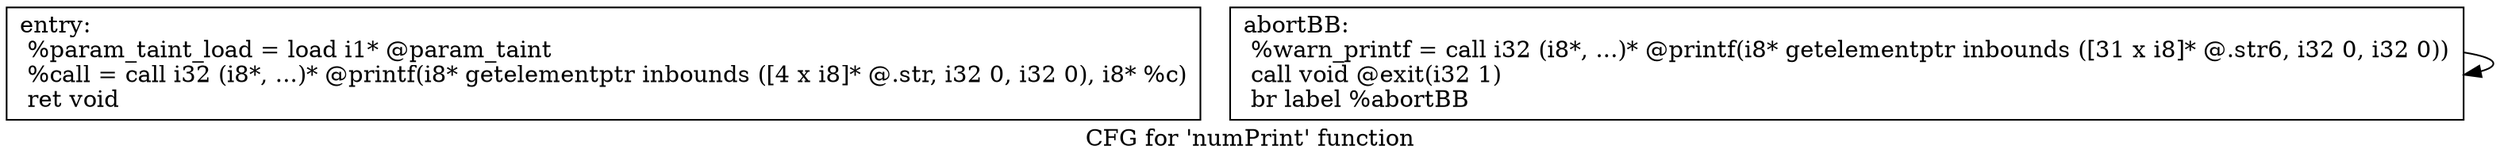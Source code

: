 digraph "CFG for 'numPrint' function" {
	label="CFG for 'numPrint' function";

	Node0x24fa890 [shape=record,label="{entry:\l  %param_taint_load = load i1* @param_taint\l  %call = call i32 (i8*, ...)* @printf(i8* getelementptr inbounds ([4 x i8]* @.str, i32 0, i32 0), i8* %c)\l  ret void\l}"];
	Node0x24fa8f0 [shape=record,label="{abortBB:                                          \l  %warn_printf = call i32 (i8*, ...)* @printf(i8* getelementptr inbounds ([31 x i8]* @.str6, i32 0, i32 0))\l  call void @exit(i32 1)\l  br label %abortBB\l}"];
	Node0x24fa8f0 -> Node0x24fa8f0;
}
